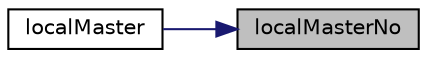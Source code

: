 digraph "localMasterNo"
{
 // LATEX_PDF_SIZE
  edge [fontname="Helvetica",fontsize="10",labelfontname="Helvetica",labelfontsize="10"];
  node [fontname="Helvetica",fontsize="10",shape=record];
  rankdir="RL";
  Node1 [label="localMasterNo",height=0.2,width=0.4,color="black", fillcolor="grey75", style="filled", fontcolor="black",tooltip=" "];
  Node1 -> Node2 [dir="back",color="midnightblue",fontsize="10",style="solid",fontname="Helvetica"];
  Node2 [label="localMaster",height=0.2,width=0.4,color="black", fillcolor="white", style="filled",URL="$classpFlow_1_1localProcessors.html#a2cbb8a6c2a93ba0ca010bdcc5483d08a",tooltip=" "];
}

